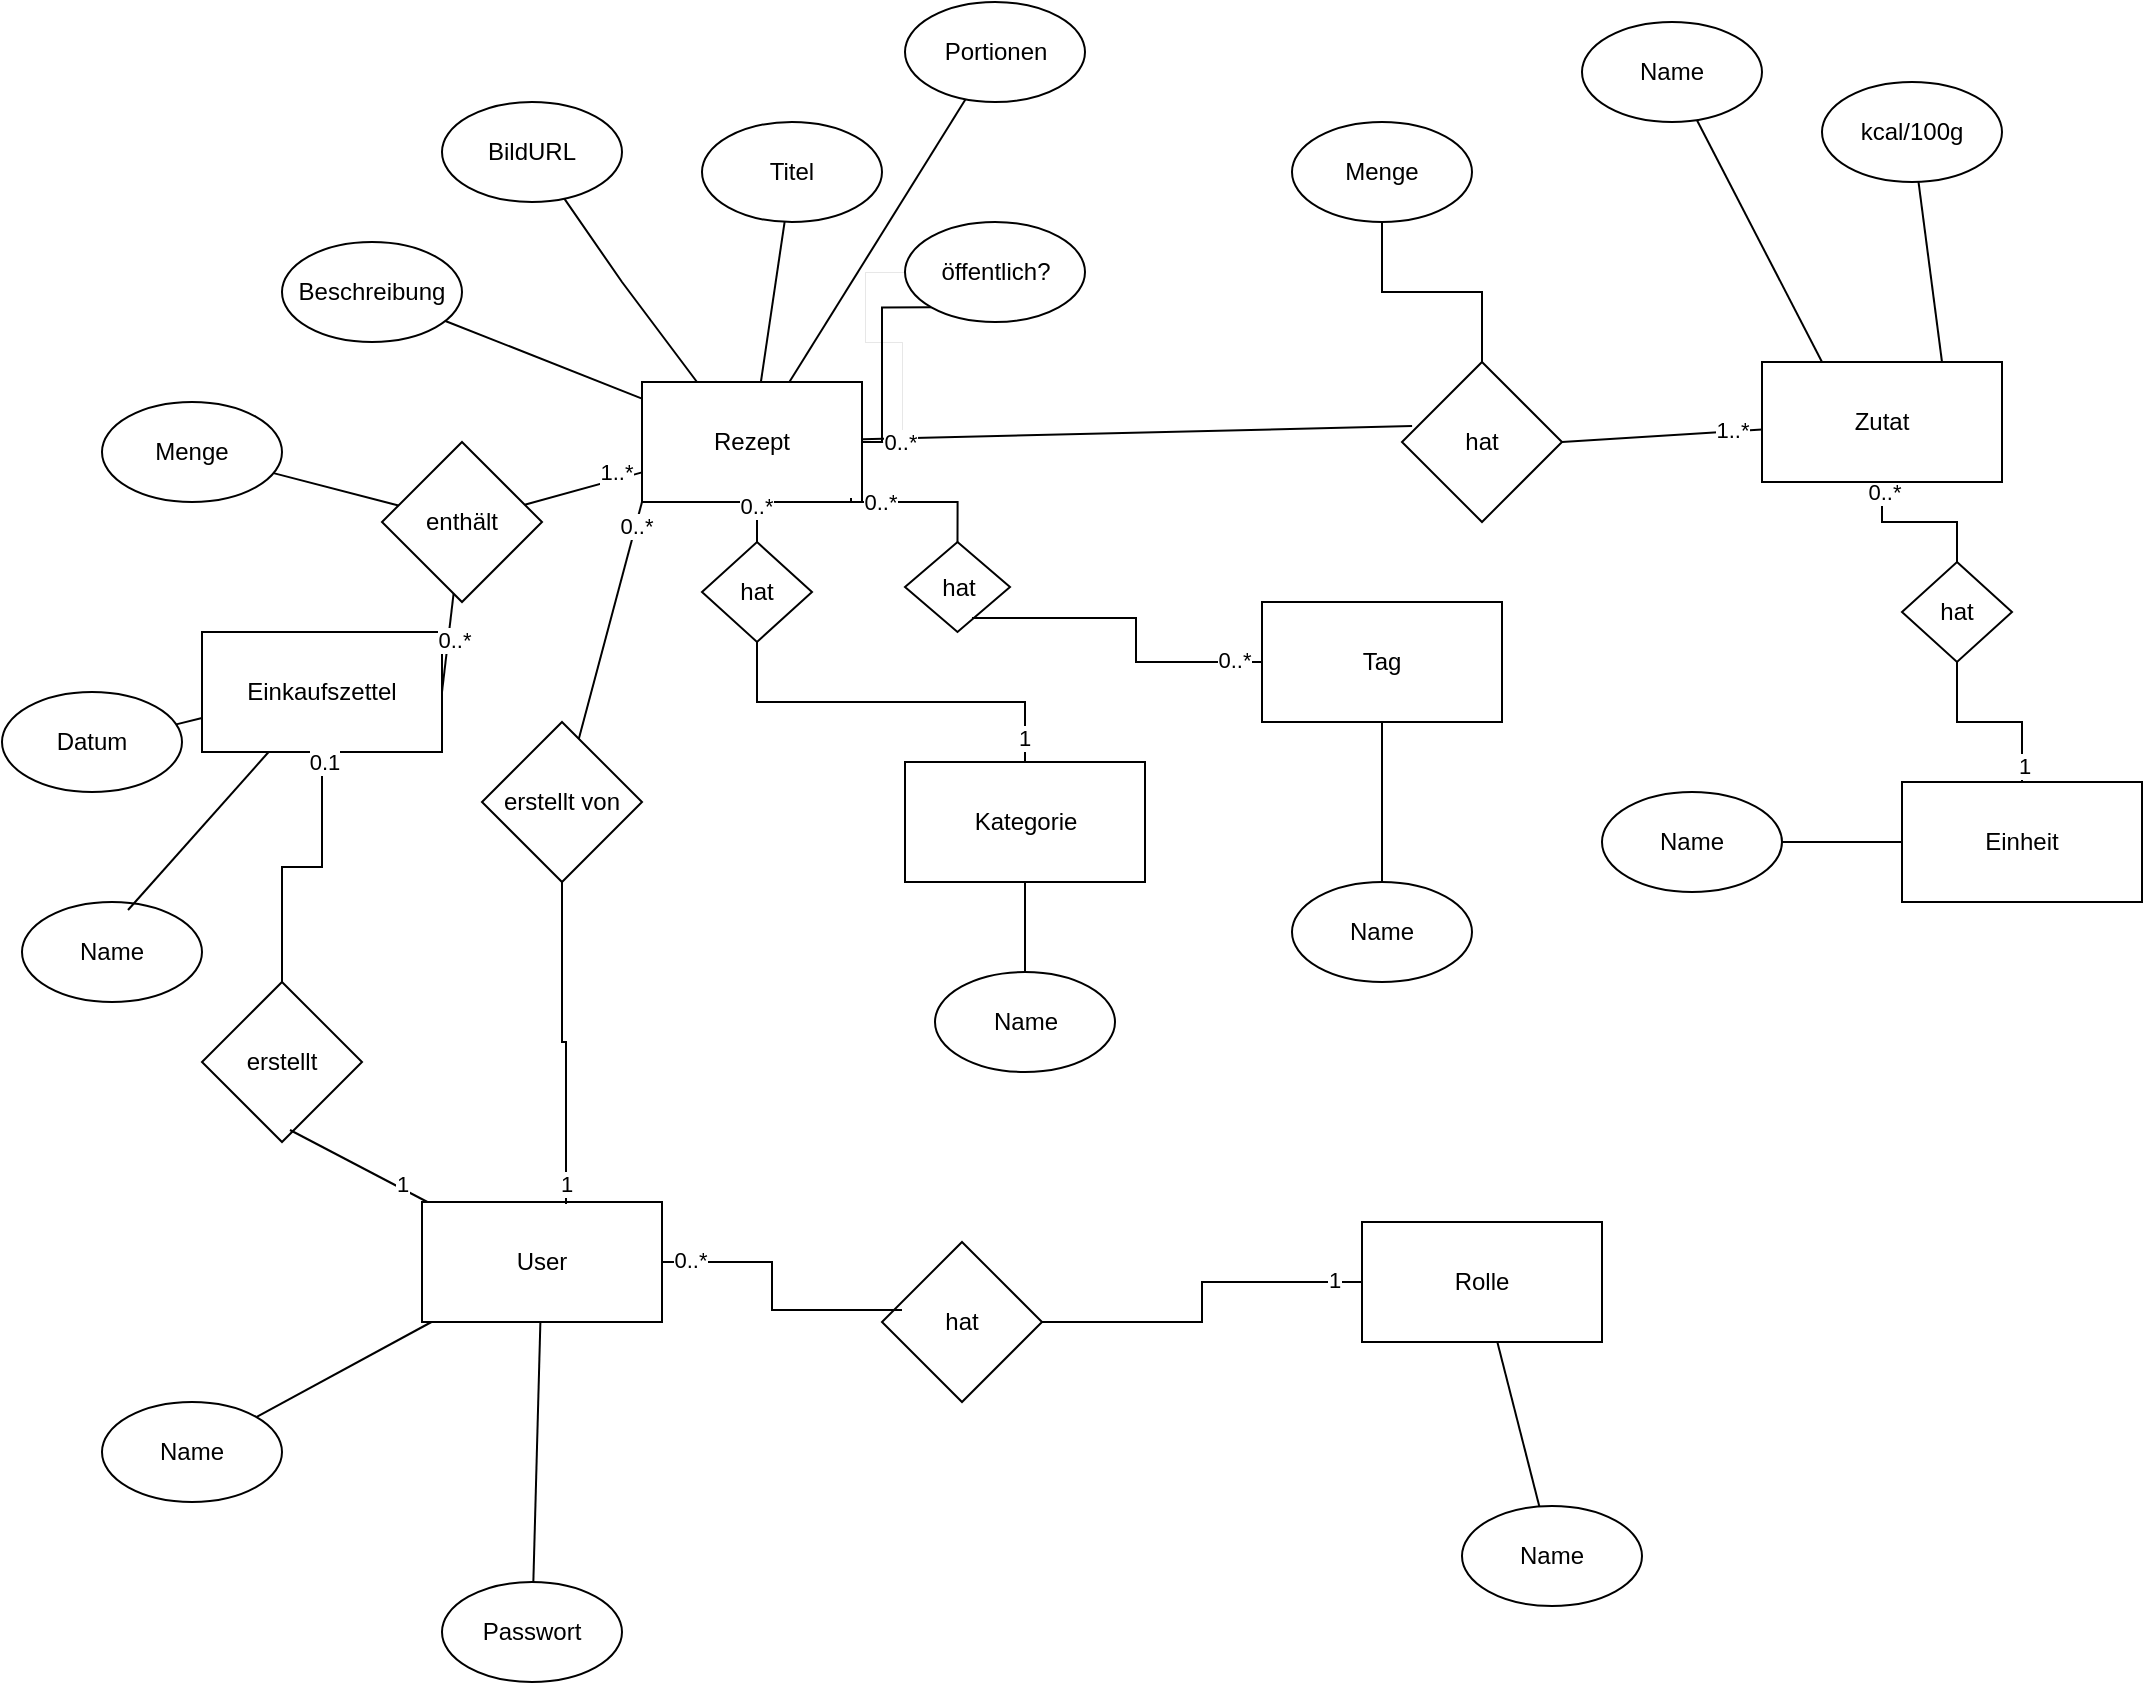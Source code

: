 <mxfile version="26.2.15">
  <diagram name="Seite-1" id="uqpldnm_wUOl9eoGRhwR">
    <mxGraphModel dx="1426" dy="859" grid="1" gridSize="10" guides="1" tooltips="1" connect="1" arrows="1" fold="1" page="1" pageScale="1" pageWidth="1169" pageHeight="1654" math="0" shadow="0">
      <root>
        <mxCell id="0" />
        <mxCell id="1" parent="0" />
        <mxCell id="oT_Oh2bxXWg6ljQe1ebA-62" style="edgeStyle=orthogonalEdgeStyle;rounded=0;orthogonalLoop=1;jettySize=auto;html=1;entryX=0;entryY=0.5;entryDx=0;entryDy=0;strokeWidth=0;endArrow=none;startFill=0;" parent="1" source="oT_Oh2bxXWg6ljQe1ebA-1" target="oT_Oh2bxXWg6ljQe1ebA-61" edge="1">
          <mxGeometry relative="1" as="geometry" />
        </mxCell>
        <mxCell id="oT_Oh2bxXWg6ljQe1ebA-63" style="edgeStyle=orthogonalEdgeStyle;rounded=0;orthogonalLoop=1;jettySize=auto;html=1;entryX=0;entryY=1;entryDx=0;entryDy=0;endArrow=none;startFill=0;" parent="1" source="oT_Oh2bxXWg6ljQe1ebA-1" target="oT_Oh2bxXWg6ljQe1ebA-61" edge="1">
          <mxGeometry relative="1" as="geometry">
            <Array as="points">
              <mxPoint x="440" y="270" />
              <mxPoint x="440" y="203" />
            </Array>
          </mxGeometry>
        </mxCell>
        <mxCell id="oT_Oh2bxXWg6ljQe1ebA-1" value="Rezept" style="rounded=0;whiteSpace=wrap;html=1;" parent="1" vertex="1">
          <mxGeometry x="320" y="240" width="110" height="60" as="geometry" />
        </mxCell>
        <mxCell id="oT_Oh2bxXWg6ljQe1ebA-50" style="edgeStyle=orthogonalEdgeStyle;rounded=0;orthogonalLoop=1;jettySize=auto;html=1;exitX=0.5;exitY=1;exitDx=0;exitDy=0;entryX=0.5;entryY=0;entryDx=0;entryDy=0;endArrow=none;startFill=0;" parent="1" source="oT_Oh2bxXWg6ljQe1ebA-2" target="oT_Oh2bxXWg6ljQe1ebA-48" edge="1">
          <mxGeometry relative="1" as="geometry" />
        </mxCell>
        <mxCell id="oT_Oh2bxXWg6ljQe1ebA-79" value="0..*" style="edgeLabel;html=1;align=center;verticalAlign=middle;resizable=0;points=[];" parent="oT_Oh2bxXWg6ljQe1ebA-50" vertex="1" connectable="0">
          <mxGeometry x="-0.871" y="1" relative="1" as="geometry">
            <mxPoint as="offset" />
          </mxGeometry>
        </mxCell>
        <mxCell id="oT_Oh2bxXWg6ljQe1ebA-2" value="Zutat" style="whiteSpace=wrap;html=1;" parent="1" vertex="1">
          <mxGeometry x="880" y="230" width="120" height="60" as="geometry" />
        </mxCell>
        <mxCell id="oT_Oh2bxXWg6ljQe1ebA-3" value="Kategorie" style="whiteSpace=wrap;html=1;" parent="1" vertex="1">
          <mxGeometry x="451.5" y="430" width="120" height="60" as="geometry" />
        </mxCell>
        <mxCell id="oT_Oh2bxXWg6ljQe1ebA-4" value="User" style="whiteSpace=wrap;html=1;" parent="1" vertex="1">
          <mxGeometry x="210" y="650" width="120" height="60" as="geometry" />
        </mxCell>
        <mxCell id="oT_Oh2bxXWg6ljQe1ebA-5" value="Einkaufszettel" style="whiteSpace=wrap;html=1;" parent="1" vertex="1">
          <mxGeometry x="100" y="365" width="120" height="60" as="geometry" />
        </mxCell>
        <mxCell id="oT_Oh2bxXWg6ljQe1ebA-6" value="Beschreibung" style="ellipse;whiteSpace=wrap;html=1;" parent="1" vertex="1">
          <mxGeometry x="140" y="170" width="90" height="50" as="geometry" />
        </mxCell>
        <mxCell id="oT_Oh2bxXWg6ljQe1ebA-7" value="BildURL" style="ellipse;whiteSpace=wrap;html=1;" parent="1" vertex="1">
          <mxGeometry x="220" y="100" width="90" height="50" as="geometry" />
        </mxCell>
        <mxCell id="oT_Oh2bxXWg6ljQe1ebA-9" value="Titel" style="ellipse;whiteSpace=wrap;html=1;" parent="1" vertex="1">
          <mxGeometry x="350" y="110" width="90" height="50" as="geometry" />
        </mxCell>
        <mxCell id="oT_Oh2bxXWg6ljQe1ebA-10" value="" style="endArrow=none;html=1;rounded=0;" parent="1" source="oT_Oh2bxXWg6ljQe1ebA-1" target="oT_Oh2bxXWg6ljQe1ebA-6" edge="1">
          <mxGeometry width="50" height="50" relative="1" as="geometry">
            <mxPoint x="390" y="490" as="sourcePoint" />
            <mxPoint x="440" y="440" as="targetPoint" />
          </mxGeometry>
        </mxCell>
        <mxCell id="oT_Oh2bxXWg6ljQe1ebA-11" value="" style="endArrow=none;html=1;rounded=0;exitX=0.25;exitY=0;exitDx=0;exitDy=0;" parent="1" source="oT_Oh2bxXWg6ljQe1ebA-1" target="oT_Oh2bxXWg6ljQe1ebA-7" edge="1">
          <mxGeometry width="50" height="50" relative="1" as="geometry">
            <mxPoint x="330" y="257" as="sourcePoint" />
            <mxPoint x="232" y="219" as="targetPoint" />
            <Array as="points">
              <mxPoint x="310" y="190" />
            </Array>
          </mxGeometry>
        </mxCell>
        <mxCell id="oT_Oh2bxXWg6ljQe1ebA-12" value="" style="endArrow=none;html=1;rounded=0;" parent="1" source="oT_Oh2bxXWg6ljQe1ebA-1" target="oT_Oh2bxXWg6ljQe1ebA-9" edge="1">
          <mxGeometry width="50" height="50" relative="1" as="geometry">
            <mxPoint x="340" y="267" as="sourcePoint" />
            <mxPoint x="242" y="229" as="targetPoint" />
          </mxGeometry>
        </mxCell>
        <mxCell id="oT_Oh2bxXWg6ljQe1ebA-14" value="Rolle" style="whiteSpace=wrap;html=1;" parent="1" vertex="1">
          <mxGeometry x="680" y="660" width="120" height="60" as="geometry" />
        </mxCell>
        <mxCell id="oT_Oh2bxXWg6ljQe1ebA-15" value="Name" style="ellipse;whiteSpace=wrap;html=1;" parent="1" vertex="1">
          <mxGeometry x="790" y="60" width="90" height="50" as="geometry" />
        </mxCell>
        <mxCell id="oT_Oh2bxXWg6ljQe1ebA-16" value="kcal/100g" style="ellipse;whiteSpace=wrap;html=1;" parent="1" vertex="1">
          <mxGeometry x="910" y="90" width="90" height="50" as="geometry" />
        </mxCell>
        <mxCell id="oT_Oh2bxXWg6ljQe1ebA-17" value="" style="endArrow=none;html=1;rounded=0;exitX=0.25;exitY=0;exitDx=0;exitDy=0;" parent="1" source="oT_Oh2bxXWg6ljQe1ebA-2" target="oT_Oh2bxXWg6ljQe1ebA-15" edge="1">
          <mxGeometry width="50" height="50" relative="1" as="geometry">
            <mxPoint x="570" y="210" as="sourcePoint" />
            <mxPoint x="620" y="160" as="targetPoint" />
          </mxGeometry>
        </mxCell>
        <mxCell id="oT_Oh2bxXWg6ljQe1ebA-18" value="" style="endArrow=none;html=1;rounded=0;exitX=0.75;exitY=0;exitDx=0;exitDy=0;" parent="1" source="oT_Oh2bxXWg6ljQe1ebA-2" target="oT_Oh2bxXWg6ljQe1ebA-16" edge="1">
          <mxGeometry width="50" height="50" relative="1" as="geometry">
            <mxPoint x="680" y="220" as="sourcePoint" />
            <mxPoint x="710" y="180" as="targetPoint" />
          </mxGeometry>
        </mxCell>
        <mxCell id="oT_Oh2bxXWg6ljQe1ebA-51" value="" style="edgeStyle=orthogonalEdgeStyle;rounded=0;orthogonalLoop=1;jettySize=auto;html=1;endArrow=none;startFill=0;" parent="1" source="oT_Oh2bxXWg6ljQe1ebA-19" target="oT_Oh2bxXWg6ljQe1ebA-48" edge="1">
          <mxGeometry relative="1" as="geometry" />
        </mxCell>
        <mxCell id="oT_Oh2bxXWg6ljQe1ebA-78" value="1" style="edgeLabel;html=1;align=center;verticalAlign=middle;resizable=0;points=[];" parent="oT_Oh2bxXWg6ljQe1ebA-51" vertex="1" connectable="0">
          <mxGeometry x="-0.827" y="-1" relative="1" as="geometry">
            <mxPoint as="offset" />
          </mxGeometry>
        </mxCell>
        <mxCell id="oT_Oh2bxXWg6ljQe1ebA-19" value="Einheit" style="whiteSpace=wrap;html=1;" parent="1" vertex="1">
          <mxGeometry x="950" y="440" width="120" height="60" as="geometry" />
        </mxCell>
        <mxCell id="oT_Oh2bxXWg6ljQe1ebA-21" value="Name" style="ellipse;whiteSpace=wrap;html=1;" parent="1" vertex="1">
          <mxGeometry x="800" y="445" width="90" height="50" as="geometry" />
        </mxCell>
        <mxCell id="oT_Oh2bxXWg6ljQe1ebA-24" value="" style="endArrow=none;html=1;rounded=0;" parent="1" source="oT_Oh2bxXWg6ljQe1ebA-21" target="oT_Oh2bxXWg6ljQe1ebA-19" edge="1">
          <mxGeometry width="50" height="50" relative="1" as="geometry">
            <mxPoint x="390" y="490" as="sourcePoint" />
            <mxPoint x="440" y="440" as="targetPoint" />
          </mxGeometry>
        </mxCell>
        <mxCell id="oT_Oh2bxXWg6ljQe1ebA-26" value="Name" style="ellipse;whiteSpace=wrap;html=1;" parent="1" vertex="1">
          <mxGeometry x="466.5" y="535" width="90" height="50" as="geometry" />
        </mxCell>
        <mxCell id="oT_Oh2bxXWg6ljQe1ebA-27" value="" style="endArrow=none;html=1;rounded=0;" parent="1" source="oT_Oh2bxXWg6ljQe1ebA-26" target="oT_Oh2bxXWg6ljQe1ebA-3" edge="1">
          <mxGeometry width="50" height="50" relative="1" as="geometry">
            <mxPoint x="390" y="490" as="sourcePoint" />
            <mxPoint x="440" y="440" as="targetPoint" />
            <Array as="points" />
          </mxGeometry>
        </mxCell>
        <mxCell id="oT_Oh2bxXWg6ljQe1ebA-28" value="Datum" style="ellipse;whiteSpace=wrap;html=1;" parent="1" vertex="1">
          <mxGeometry y="395" width="90" height="50" as="geometry" />
        </mxCell>
        <mxCell id="oT_Oh2bxXWg6ljQe1ebA-29" value="Name" style="ellipse;whiteSpace=wrap;html=1;" parent="1" vertex="1">
          <mxGeometry x="10" y="500" width="90" height="50" as="geometry" />
        </mxCell>
        <mxCell id="oT_Oh2bxXWg6ljQe1ebA-30" value="" style="endArrow=none;html=1;rounded=0;" parent="1" source="oT_Oh2bxXWg6ljQe1ebA-28" target="oT_Oh2bxXWg6ljQe1ebA-5" edge="1">
          <mxGeometry width="50" height="50" relative="1" as="geometry">
            <mxPoint x="30" y="460" as="sourcePoint" />
            <mxPoint x="80" y="410" as="targetPoint" />
          </mxGeometry>
        </mxCell>
        <mxCell id="oT_Oh2bxXWg6ljQe1ebA-31" value="" style="endArrow=none;html=1;rounded=0;exitX=0.589;exitY=0.08;exitDx=0;exitDy=0;exitPerimeter=0;" parent="1" source="oT_Oh2bxXWg6ljQe1ebA-29" target="oT_Oh2bxXWg6ljQe1ebA-5" edge="1">
          <mxGeometry width="50" height="50" relative="1" as="geometry">
            <mxPoint x="190" y="440" as="sourcePoint" />
            <mxPoint x="240" y="390" as="targetPoint" />
          </mxGeometry>
        </mxCell>
        <mxCell id="oT_Oh2bxXWg6ljQe1ebA-32" value="Name" style="ellipse;whiteSpace=wrap;html=1;" parent="1" vertex="1">
          <mxGeometry x="50" y="750" width="90" height="50" as="geometry" />
        </mxCell>
        <mxCell id="oT_Oh2bxXWg6ljQe1ebA-33" value="Passwort" style="ellipse;whiteSpace=wrap;html=1;" parent="1" vertex="1">
          <mxGeometry x="220" y="840" width="90" height="50" as="geometry" />
        </mxCell>
        <mxCell id="oT_Oh2bxXWg6ljQe1ebA-34" value="Name" style="ellipse;whiteSpace=wrap;html=1;" parent="1" vertex="1">
          <mxGeometry x="730" y="802" width="90" height="50" as="geometry" />
        </mxCell>
        <mxCell id="oT_Oh2bxXWg6ljQe1ebA-35" value="" style="endArrow=none;html=1;rounded=0;" parent="1" source="oT_Oh2bxXWg6ljQe1ebA-14" target="oT_Oh2bxXWg6ljQe1ebA-34" edge="1">
          <mxGeometry width="50" height="50" relative="1" as="geometry">
            <mxPoint x="390" y="490" as="sourcePoint" />
            <mxPoint x="440" y="440" as="targetPoint" />
            <Array as="points" />
          </mxGeometry>
        </mxCell>
        <mxCell id="oT_Oh2bxXWg6ljQe1ebA-36" value="" style="endArrow=none;html=1;rounded=0;" parent="1" source="oT_Oh2bxXWg6ljQe1ebA-4" target="oT_Oh2bxXWg6ljQe1ebA-33" edge="1">
          <mxGeometry width="50" height="50" relative="1" as="geometry">
            <mxPoint x="390" y="490" as="sourcePoint" />
            <mxPoint x="440" y="440" as="targetPoint" />
          </mxGeometry>
        </mxCell>
        <mxCell id="oT_Oh2bxXWg6ljQe1ebA-37" value="" style="endArrow=none;html=1;rounded=0;" parent="1" source="oT_Oh2bxXWg6ljQe1ebA-32" target="oT_Oh2bxXWg6ljQe1ebA-4" edge="1">
          <mxGeometry width="50" height="50" relative="1" as="geometry">
            <mxPoint x="90" y="670" as="sourcePoint" />
            <mxPoint x="120" y="645" as="targetPoint" />
          </mxGeometry>
        </mxCell>
        <mxCell id="oT_Oh2bxXWg6ljQe1ebA-38" value="enthält" style="rhombus;whiteSpace=wrap;html=1;" parent="1" vertex="1">
          <mxGeometry x="190" y="270" width="80" height="80" as="geometry" />
        </mxCell>
        <mxCell id="oT_Oh2bxXWg6ljQe1ebA-39" value="Menge" style="ellipse;whiteSpace=wrap;html=1;" parent="1" vertex="1">
          <mxGeometry x="50" y="250" width="90" height="50" as="geometry" />
        </mxCell>
        <mxCell id="oT_Oh2bxXWg6ljQe1ebA-40" value="" style="endArrow=none;html=1;rounded=0;exitX=1;exitY=0.5;exitDx=0;exitDy=0;" parent="1" source="oT_Oh2bxXWg6ljQe1ebA-5" target="oT_Oh2bxXWg6ljQe1ebA-38" edge="1">
          <mxGeometry width="50" height="50" relative="1" as="geometry">
            <mxPoint x="180" y="390" as="sourcePoint" />
            <mxPoint x="230" y="340" as="targetPoint" />
          </mxGeometry>
        </mxCell>
        <mxCell id="oT_Oh2bxXWg6ljQe1ebA-87" value="0..*" style="edgeLabel;html=1;align=center;verticalAlign=middle;resizable=0;points=[];" parent="oT_Oh2bxXWg6ljQe1ebA-40" vertex="1" connectable="0">
          <mxGeometry x="0.071" y="-3" relative="1" as="geometry">
            <mxPoint as="offset" />
          </mxGeometry>
        </mxCell>
        <mxCell id="oT_Oh2bxXWg6ljQe1ebA-41" value="" style="endArrow=none;html=1;rounded=0;" parent="1" source="oT_Oh2bxXWg6ljQe1ebA-38" target="oT_Oh2bxXWg6ljQe1ebA-1" edge="1">
          <mxGeometry width="50" height="50" relative="1" as="geometry">
            <mxPoint x="390" y="490" as="sourcePoint" />
            <mxPoint x="440" y="440" as="targetPoint" />
          </mxGeometry>
        </mxCell>
        <mxCell id="oT_Oh2bxXWg6ljQe1ebA-86" value="1..*" style="edgeLabel;html=1;align=center;verticalAlign=middle;resizable=0;points=[];" parent="oT_Oh2bxXWg6ljQe1ebA-41" vertex="1" connectable="0">
          <mxGeometry x="0.59" y="4" relative="1" as="geometry">
            <mxPoint as="offset" />
          </mxGeometry>
        </mxCell>
        <mxCell id="oT_Oh2bxXWg6ljQe1ebA-42" value="" style="endArrow=none;html=1;rounded=0;" parent="1" source="oT_Oh2bxXWg6ljQe1ebA-38" target="oT_Oh2bxXWg6ljQe1ebA-39" edge="1">
          <mxGeometry width="50" height="50" relative="1" as="geometry">
            <mxPoint x="390" y="490" as="sourcePoint" />
            <mxPoint x="440" y="440" as="targetPoint" />
          </mxGeometry>
        </mxCell>
        <mxCell id="oT_Oh2bxXWg6ljQe1ebA-43" value="hat" style="rhombus;whiteSpace=wrap;html=1;" parent="1" vertex="1">
          <mxGeometry x="700" y="230" width="80" height="80" as="geometry" />
        </mxCell>
        <mxCell id="oT_Oh2bxXWg6ljQe1ebA-44" value="" style="endArrow=none;html=1;rounded=0;entryX=0.063;entryY=0.4;entryDx=0;entryDy=0;entryPerimeter=0;" parent="1" source="oT_Oh2bxXWg6ljQe1ebA-1" target="oT_Oh2bxXWg6ljQe1ebA-43" edge="1">
          <mxGeometry width="50" height="50" relative="1" as="geometry">
            <mxPoint x="390" y="490" as="sourcePoint" />
            <mxPoint x="490" y="260" as="targetPoint" />
          </mxGeometry>
        </mxCell>
        <mxCell id="oT_Oh2bxXWg6ljQe1ebA-77" value="0..*" style="edgeLabel;html=1;align=center;verticalAlign=middle;resizable=0;points=[];" parent="oT_Oh2bxXWg6ljQe1ebA-44" vertex="1" connectable="0">
          <mxGeometry x="-0.862" y="-2" relative="1" as="geometry">
            <mxPoint as="offset" />
          </mxGeometry>
        </mxCell>
        <mxCell id="oT_Oh2bxXWg6ljQe1ebA-45" value="" style="endArrow=none;html=1;rounded=0;entryX=1;entryY=0.5;entryDx=0;entryDy=0;" parent="1" source="oT_Oh2bxXWg6ljQe1ebA-2" target="oT_Oh2bxXWg6ljQe1ebA-43" edge="1">
          <mxGeometry width="50" height="50" relative="1" as="geometry">
            <mxPoint x="390" y="490" as="sourcePoint" />
            <mxPoint x="440" y="440" as="targetPoint" />
          </mxGeometry>
        </mxCell>
        <mxCell id="oT_Oh2bxXWg6ljQe1ebA-76" value="1..*" style="edgeLabel;html=1;align=center;verticalAlign=middle;resizable=0;points=[];" parent="oT_Oh2bxXWg6ljQe1ebA-45" vertex="1" connectable="0">
          <mxGeometry x="-0.701" y="-1" relative="1" as="geometry">
            <mxPoint as="offset" />
          </mxGeometry>
        </mxCell>
        <mxCell id="oT_Oh2bxXWg6ljQe1ebA-47" style="edgeStyle=orthogonalEdgeStyle;rounded=0;orthogonalLoop=1;jettySize=auto;html=1;endArrow=none;startFill=0;" parent="1" source="oT_Oh2bxXWg6ljQe1ebA-46" target="oT_Oh2bxXWg6ljQe1ebA-43" edge="1">
          <mxGeometry relative="1" as="geometry" />
        </mxCell>
        <mxCell id="oT_Oh2bxXWg6ljQe1ebA-46" value="Menge" style="ellipse;whiteSpace=wrap;html=1;" parent="1" vertex="1">
          <mxGeometry x="645" y="110" width="90" height="50" as="geometry" />
        </mxCell>
        <mxCell id="oT_Oh2bxXWg6ljQe1ebA-48" value="hat" style="rhombus;whiteSpace=wrap;html=1;" parent="1" vertex="1">
          <mxGeometry x="950" y="330" width="55" height="50" as="geometry" />
        </mxCell>
        <mxCell id="oT_Oh2bxXWg6ljQe1ebA-53" style="edgeStyle=orthogonalEdgeStyle;rounded=0;orthogonalLoop=1;jettySize=auto;html=1;exitX=0.5;exitY=0;exitDx=0;exitDy=0;endArrow=none;startFill=0;" parent="1" source="oT_Oh2bxXWg6ljQe1ebA-52" target="oT_Oh2bxXWg6ljQe1ebA-1" edge="1">
          <mxGeometry relative="1" as="geometry" />
        </mxCell>
        <mxCell id="oT_Oh2bxXWg6ljQe1ebA-83" value="0..*" style="edgeLabel;html=1;align=center;verticalAlign=middle;resizable=0;points=[];" parent="oT_Oh2bxXWg6ljQe1ebA-53" vertex="1" connectable="0">
          <mxGeometry x="0.6" y="2" relative="1" as="geometry">
            <mxPoint x="1" as="offset" />
          </mxGeometry>
        </mxCell>
        <mxCell id="oT_Oh2bxXWg6ljQe1ebA-54" style="edgeStyle=orthogonalEdgeStyle;rounded=0;orthogonalLoop=1;jettySize=auto;html=1;exitX=0.5;exitY=1;exitDx=0;exitDy=0;endArrow=none;startFill=0;" parent="1" source="oT_Oh2bxXWg6ljQe1ebA-52" target="oT_Oh2bxXWg6ljQe1ebA-3" edge="1">
          <mxGeometry relative="1" as="geometry" />
        </mxCell>
        <mxCell id="oT_Oh2bxXWg6ljQe1ebA-82" value="1" style="edgeLabel;html=1;align=center;verticalAlign=middle;resizable=0;points=[];" parent="oT_Oh2bxXWg6ljQe1ebA-54" vertex="1" connectable="0">
          <mxGeometry x="0.876" y="-1" relative="1" as="geometry">
            <mxPoint as="offset" />
          </mxGeometry>
        </mxCell>
        <mxCell id="oT_Oh2bxXWg6ljQe1ebA-52" value="hat" style="rhombus;whiteSpace=wrap;html=1;" parent="1" vertex="1">
          <mxGeometry x="350" y="320" width="55" height="50" as="geometry" />
        </mxCell>
        <mxCell id="oT_Oh2bxXWg6ljQe1ebA-55" value="Tag" style="whiteSpace=wrap;html=1;" parent="1" vertex="1">
          <mxGeometry x="630" y="350" width="120" height="60" as="geometry" />
        </mxCell>
        <mxCell id="oT_Oh2bxXWg6ljQe1ebA-57" style="edgeStyle=orthogonalEdgeStyle;rounded=0;orthogonalLoop=1;jettySize=auto;html=1;entryX=0.5;entryY=1;entryDx=0;entryDy=0;endArrow=none;startFill=0;" parent="1" source="oT_Oh2bxXWg6ljQe1ebA-56" target="oT_Oh2bxXWg6ljQe1ebA-55" edge="1">
          <mxGeometry relative="1" as="geometry" />
        </mxCell>
        <mxCell id="oT_Oh2bxXWg6ljQe1ebA-56" value="Name" style="ellipse;whiteSpace=wrap;html=1;" parent="1" vertex="1">
          <mxGeometry x="645" y="490" width="90" height="50" as="geometry" />
        </mxCell>
        <mxCell id="oT_Oh2bxXWg6ljQe1ebA-58" value="hat" style="rhombus;whiteSpace=wrap;html=1;" parent="1" vertex="1">
          <mxGeometry x="451.5" y="320" width="52.5" height="45" as="geometry" />
        </mxCell>
        <mxCell id="oT_Oh2bxXWg6ljQe1ebA-59" style="edgeStyle=orthogonalEdgeStyle;rounded=0;orthogonalLoop=1;jettySize=auto;html=1;entryX=0.638;entryY=0.844;entryDx=0;entryDy=0;entryPerimeter=0;endArrow=none;startFill=0;" parent="1" source="oT_Oh2bxXWg6ljQe1ebA-55" target="oT_Oh2bxXWg6ljQe1ebA-58" edge="1">
          <mxGeometry relative="1" as="geometry" />
        </mxCell>
        <mxCell id="oT_Oh2bxXWg6ljQe1ebA-80" value="0..*" style="edgeLabel;html=1;align=center;verticalAlign=middle;resizable=0;points=[];" parent="oT_Oh2bxXWg6ljQe1ebA-59" vertex="1" connectable="0">
          <mxGeometry x="-0.832" y="-1" relative="1" as="geometry">
            <mxPoint as="offset" />
          </mxGeometry>
        </mxCell>
        <mxCell id="oT_Oh2bxXWg6ljQe1ebA-60" style="edgeStyle=orthogonalEdgeStyle;rounded=0;orthogonalLoop=1;jettySize=auto;html=1;exitX=0.5;exitY=0;exitDx=0;exitDy=0;entryX=0.95;entryY=0.967;entryDx=0;entryDy=0;entryPerimeter=0;endArrow=none;startFill=0;" parent="1" source="oT_Oh2bxXWg6ljQe1ebA-58" target="oT_Oh2bxXWg6ljQe1ebA-1" edge="1">
          <mxGeometry relative="1" as="geometry">
            <Array as="points">
              <mxPoint x="478" y="300" />
              <mxPoint x="425" y="300" />
            </Array>
          </mxGeometry>
        </mxCell>
        <mxCell id="oT_Oh2bxXWg6ljQe1ebA-81" value="0..*" style="edgeLabel;html=1;align=center;verticalAlign=middle;resizable=0;points=[];" parent="oT_Oh2bxXWg6ljQe1ebA-60" vertex="1" connectable="0">
          <mxGeometry x="0.562" relative="1" as="geometry">
            <mxPoint as="offset" />
          </mxGeometry>
        </mxCell>
        <mxCell id="oT_Oh2bxXWg6ljQe1ebA-61" value="öffentlich?" style="ellipse;whiteSpace=wrap;html=1;" parent="1" vertex="1">
          <mxGeometry x="451.5" y="160" width="90" height="50" as="geometry" />
        </mxCell>
        <mxCell id="oT_Oh2bxXWg6ljQe1ebA-64" value="erstellt von" style="rhombus;whiteSpace=wrap;html=1;" parent="1" vertex="1">
          <mxGeometry x="240" y="410" width="80" height="80" as="geometry" />
        </mxCell>
        <mxCell id="oT_Oh2bxXWg6ljQe1ebA-67" value="" style="endArrow=none;html=1;rounded=0;entryX=0;entryY=1;entryDx=0;entryDy=0;" parent="1" source="oT_Oh2bxXWg6ljQe1ebA-64" target="oT_Oh2bxXWg6ljQe1ebA-1" edge="1">
          <mxGeometry width="50" height="50" relative="1" as="geometry">
            <mxPoint x="470" y="500" as="sourcePoint" />
            <mxPoint x="520" y="450" as="targetPoint" />
          </mxGeometry>
        </mxCell>
        <mxCell id="oT_Oh2bxXWg6ljQe1ebA-85" value="0..*" style="edgeLabel;html=1;align=center;verticalAlign=middle;resizable=0;points=[];" parent="oT_Oh2bxXWg6ljQe1ebA-67" vertex="1" connectable="0">
          <mxGeometry x="0.798" relative="1" as="geometry">
            <mxPoint as="offset" />
          </mxGeometry>
        </mxCell>
        <mxCell id="oT_Oh2bxXWg6ljQe1ebA-68" style="edgeStyle=orthogonalEdgeStyle;rounded=0;orthogonalLoop=1;jettySize=auto;html=1;entryX=0.6;entryY=0.017;entryDx=0;entryDy=0;entryPerimeter=0;endArrow=none;startFill=0;" parent="1" source="oT_Oh2bxXWg6ljQe1ebA-64" target="oT_Oh2bxXWg6ljQe1ebA-4" edge="1">
          <mxGeometry relative="1" as="geometry" />
        </mxCell>
        <mxCell id="oT_Oh2bxXWg6ljQe1ebA-84" value="1" style="edgeLabel;html=1;align=center;verticalAlign=middle;resizable=0;points=[];" parent="oT_Oh2bxXWg6ljQe1ebA-68" vertex="1" connectable="0">
          <mxGeometry x="0.877" relative="1" as="geometry">
            <mxPoint as="offset" />
          </mxGeometry>
        </mxCell>
        <mxCell id="oT_Oh2bxXWg6ljQe1ebA-71" style="edgeStyle=orthogonalEdgeStyle;rounded=0;orthogonalLoop=1;jettySize=auto;html=1;endArrow=none;startFill=0;" parent="1" source="oT_Oh2bxXWg6ljQe1ebA-69" target="oT_Oh2bxXWg6ljQe1ebA-5" edge="1">
          <mxGeometry relative="1" as="geometry" />
        </mxCell>
        <mxCell id="oT_Oh2bxXWg6ljQe1ebA-88" value="0.1" style="edgeLabel;html=1;align=center;verticalAlign=middle;resizable=0;points=[];" parent="oT_Oh2bxXWg6ljQe1ebA-71" vertex="1" connectable="0">
          <mxGeometry x="0.926" y="-1" relative="1" as="geometry">
            <mxPoint as="offset" />
          </mxGeometry>
        </mxCell>
        <mxCell id="oT_Oh2bxXWg6ljQe1ebA-69" value="erstellt" style="rhombus;whiteSpace=wrap;html=1;" parent="1" vertex="1">
          <mxGeometry x="100" y="540" width="80" height="80" as="geometry" />
        </mxCell>
        <mxCell id="oT_Oh2bxXWg6ljQe1ebA-74" style="edgeStyle=orthogonalEdgeStyle;rounded=0;orthogonalLoop=1;jettySize=auto;html=1;endArrow=none;startFill=0;" parent="1" source="oT_Oh2bxXWg6ljQe1ebA-72" target="oT_Oh2bxXWg6ljQe1ebA-14" edge="1">
          <mxGeometry relative="1" as="geometry" />
        </mxCell>
        <mxCell id="oT_Oh2bxXWg6ljQe1ebA-90" value="1" style="edgeLabel;html=1;align=center;verticalAlign=middle;resizable=0;points=[];" parent="oT_Oh2bxXWg6ljQe1ebA-74" vertex="1" connectable="0">
          <mxGeometry x="0.844" y="1" relative="1" as="geometry">
            <mxPoint as="offset" />
          </mxGeometry>
        </mxCell>
        <mxCell id="oT_Oh2bxXWg6ljQe1ebA-72" value="hat" style="rhombus;whiteSpace=wrap;html=1;" parent="1" vertex="1">
          <mxGeometry x="440" y="670" width="80" height="80" as="geometry" />
        </mxCell>
        <mxCell id="oT_Oh2bxXWg6ljQe1ebA-73" style="edgeStyle=orthogonalEdgeStyle;rounded=0;orthogonalLoop=1;jettySize=auto;html=1;entryX=0.125;entryY=0.425;entryDx=0;entryDy=0;entryPerimeter=0;endArrow=none;startFill=0;" parent="1" source="oT_Oh2bxXWg6ljQe1ebA-4" target="oT_Oh2bxXWg6ljQe1ebA-72" edge="1">
          <mxGeometry relative="1" as="geometry" />
        </mxCell>
        <mxCell id="oT_Oh2bxXWg6ljQe1ebA-91" value="0..*" style="edgeLabel;html=1;align=center;verticalAlign=middle;resizable=0;points=[];" parent="oT_Oh2bxXWg6ljQe1ebA-73" vertex="1" connectable="0">
          <mxGeometry x="-0.806" y="1" relative="1" as="geometry">
            <mxPoint as="offset" />
          </mxGeometry>
        </mxCell>
        <mxCell id="oT_Oh2bxXWg6ljQe1ebA-75" value="" style="endArrow=none;html=1;rounded=0;entryX=0.55;entryY=0.925;entryDx=0;entryDy=0;entryPerimeter=0;" parent="1" source="oT_Oh2bxXWg6ljQe1ebA-4" target="oT_Oh2bxXWg6ljQe1ebA-69" edge="1">
          <mxGeometry width="50" height="50" relative="1" as="geometry">
            <mxPoint x="85" y="700" as="sourcePoint" />
            <mxPoint x="135" y="650" as="targetPoint" />
          </mxGeometry>
        </mxCell>
        <mxCell id="oT_Oh2bxXWg6ljQe1ebA-89" value="1" style="edgeLabel;html=1;align=center;verticalAlign=middle;resizable=0;points=[];" parent="oT_Oh2bxXWg6ljQe1ebA-75" vertex="1" connectable="0">
          <mxGeometry x="-0.602" y="-2" relative="1" as="geometry">
            <mxPoint as="offset" />
          </mxGeometry>
        </mxCell>
        <mxCell id="3ub7KNGLTDsJLZ5vHPc_-1" value="Portionen" style="ellipse;whiteSpace=wrap;html=1;" vertex="1" parent="1">
          <mxGeometry x="451.5" y="50" width="90" height="50" as="geometry" />
        </mxCell>
        <mxCell id="3ub7KNGLTDsJLZ5vHPc_-2" value="" style="endArrow=none;html=1;rounded=0;" edge="1" parent="1" source="oT_Oh2bxXWg6ljQe1ebA-1" target="3ub7KNGLTDsJLZ5vHPc_-1">
          <mxGeometry width="50" height="50" relative="1" as="geometry">
            <mxPoint x="560" y="470" as="sourcePoint" />
            <mxPoint x="610" y="420" as="targetPoint" />
          </mxGeometry>
        </mxCell>
      </root>
    </mxGraphModel>
  </diagram>
</mxfile>
